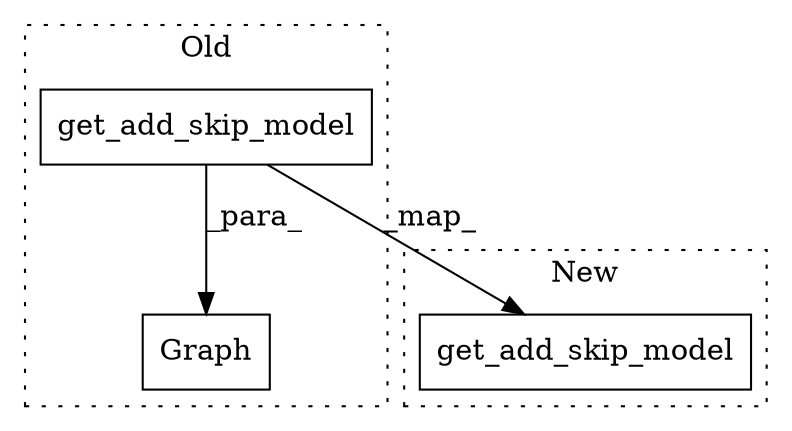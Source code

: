 digraph G {
subgraph cluster0 {
1 [label="get_add_skip_model" a="32" s="322" l="20" shape="box"];
3 [label="Graph" a="32" s="316,342" l="6,1" shape="box"];
label = "Old";
style="dotted";
}
subgraph cluster1 {
2 [label="get_add_skip_model" a="32" s="328" l="20" shape="box"];
label = "New";
style="dotted";
}
1 -> 3 [label="_para_"];
1 -> 2 [label="_map_"];
}